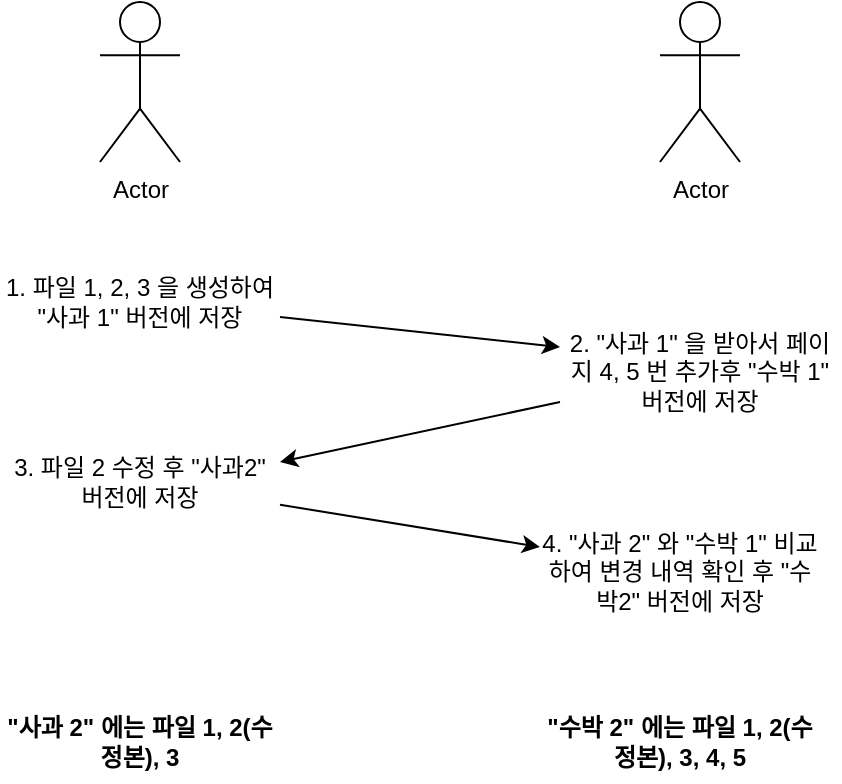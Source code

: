 <mxfile version="20.8.3" type="github">
  <diagram id="LW6eN7gcST44H_9hZHNd" name="페이지-1">
    <mxGraphModel dx="1077" dy="907" grid="1" gridSize="10" guides="1" tooltips="1" connect="1" arrows="1" fold="1" page="1" pageScale="1" pageWidth="827" pageHeight="1169" math="0" shadow="0">
      <root>
        <mxCell id="0" />
        <mxCell id="1" parent="0" />
        <mxCell id="CBzlRyMOdRMsH1H1v6JQ-1" value="Actor" style="shape=umlActor;verticalLabelPosition=bottom;verticalAlign=top;html=1;outlineConnect=0;" vertex="1" parent="1">
          <mxGeometry x="80" y="40" width="40" height="80" as="geometry" />
        </mxCell>
        <mxCell id="CBzlRyMOdRMsH1H1v6JQ-2" value="Actor" style="shape=umlActor;verticalLabelPosition=bottom;verticalAlign=top;html=1;outlineConnect=0;" vertex="1" parent="1">
          <mxGeometry x="360" y="40" width="40" height="80" as="geometry" />
        </mxCell>
        <mxCell id="CBzlRyMOdRMsH1H1v6JQ-12" style="rounded=0;orthogonalLoop=1;jettySize=auto;html=1;entryX=0;entryY=0.25;entryDx=0;entryDy=0;" edge="1" parent="1" source="CBzlRyMOdRMsH1H1v6JQ-5" target="CBzlRyMOdRMsH1H1v6JQ-7">
          <mxGeometry relative="1" as="geometry" />
        </mxCell>
        <mxCell id="CBzlRyMOdRMsH1H1v6JQ-5" value="1. 파일 1, 2, 3 을 생성하여 &quot;사과 1&quot; 버전에 저장" style="text;html=1;strokeColor=none;fillColor=none;align=center;verticalAlign=middle;whiteSpace=wrap;rounded=0;" vertex="1" parent="1">
          <mxGeometry x="30" y="170" width="140" height="40" as="geometry" />
        </mxCell>
        <mxCell id="CBzlRyMOdRMsH1H1v6JQ-14" style="rounded=0;orthogonalLoop=1;jettySize=auto;html=1;entryX=0;entryY=0.25;entryDx=0;entryDy=0;" edge="1" parent="1" source="CBzlRyMOdRMsH1H1v6JQ-6" target="CBzlRyMOdRMsH1H1v6JQ-8">
          <mxGeometry relative="1" as="geometry" />
        </mxCell>
        <mxCell id="CBzlRyMOdRMsH1H1v6JQ-6" value="3. 파일 2 수정 후 &quot;사과2&quot; 버전에 저장" style="text;html=1;strokeColor=none;fillColor=none;align=center;verticalAlign=middle;whiteSpace=wrap;rounded=0;" vertex="1" parent="1">
          <mxGeometry x="30" y="260" width="140" height="40" as="geometry" />
        </mxCell>
        <mxCell id="CBzlRyMOdRMsH1H1v6JQ-13" style="rounded=0;orthogonalLoop=1;jettySize=auto;html=1;entryX=1;entryY=0.25;entryDx=0;entryDy=0;" edge="1" parent="1" source="CBzlRyMOdRMsH1H1v6JQ-7" target="CBzlRyMOdRMsH1H1v6JQ-6">
          <mxGeometry relative="1" as="geometry" />
        </mxCell>
        <mxCell id="CBzlRyMOdRMsH1H1v6JQ-7" value="2. &quot;사과 1&quot; 을 받아서 페이지 4, 5 번 추가후 &quot;수박 1&quot; 버전에 저장" style="text;html=1;strokeColor=none;fillColor=none;align=center;verticalAlign=middle;whiteSpace=wrap;rounded=0;" vertex="1" parent="1">
          <mxGeometry x="310" y="200" width="140" height="50" as="geometry" />
        </mxCell>
        <mxCell id="CBzlRyMOdRMsH1H1v6JQ-8" value="4. &quot;사과 2&quot; 와 &quot;수박 1&quot; 비교하여 변경 내역 확인 후 &quot;수박2&quot; 버전에 저장" style="text;html=1;strokeColor=none;fillColor=none;align=center;verticalAlign=middle;whiteSpace=wrap;rounded=0;" vertex="1" parent="1">
          <mxGeometry x="300" y="300" width="140" height="50" as="geometry" />
        </mxCell>
        <mxCell id="CBzlRyMOdRMsH1H1v6JQ-9" value="&quot;사과 2&quot; 에는 파일 1, 2(수정본), 3" style="text;html=1;strokeColor=none;fillColor=none;align=center;verticalAlign=middle;whiteSpace=wrap;rounded=0;fontStyle=1" vertex="1" parent="1">
          <mxGeometry x="30" y="390" width="140" height="40" as="geometry" />
        </mxCell>
        <mxCell id="CBzlRyMOdRMsH1H1v6JQ-10" value="&quot;수박 2&quot; 에는 파일 1, 2(수정본), 3, 4, 5" style="text;html=1;strokeColor=none;fillColor=none;align=center;verticalAlign=middle;whiteSpace=wrap;rounded=0;fontStyle=1" vertex="1" parent="1">
          <mxGeometry x="300" y="390" width="140" height="40" as="geometry" />
        </mxCell>
      </root>
    </mxGraphModel>
  </diagram>
</mxfile>
